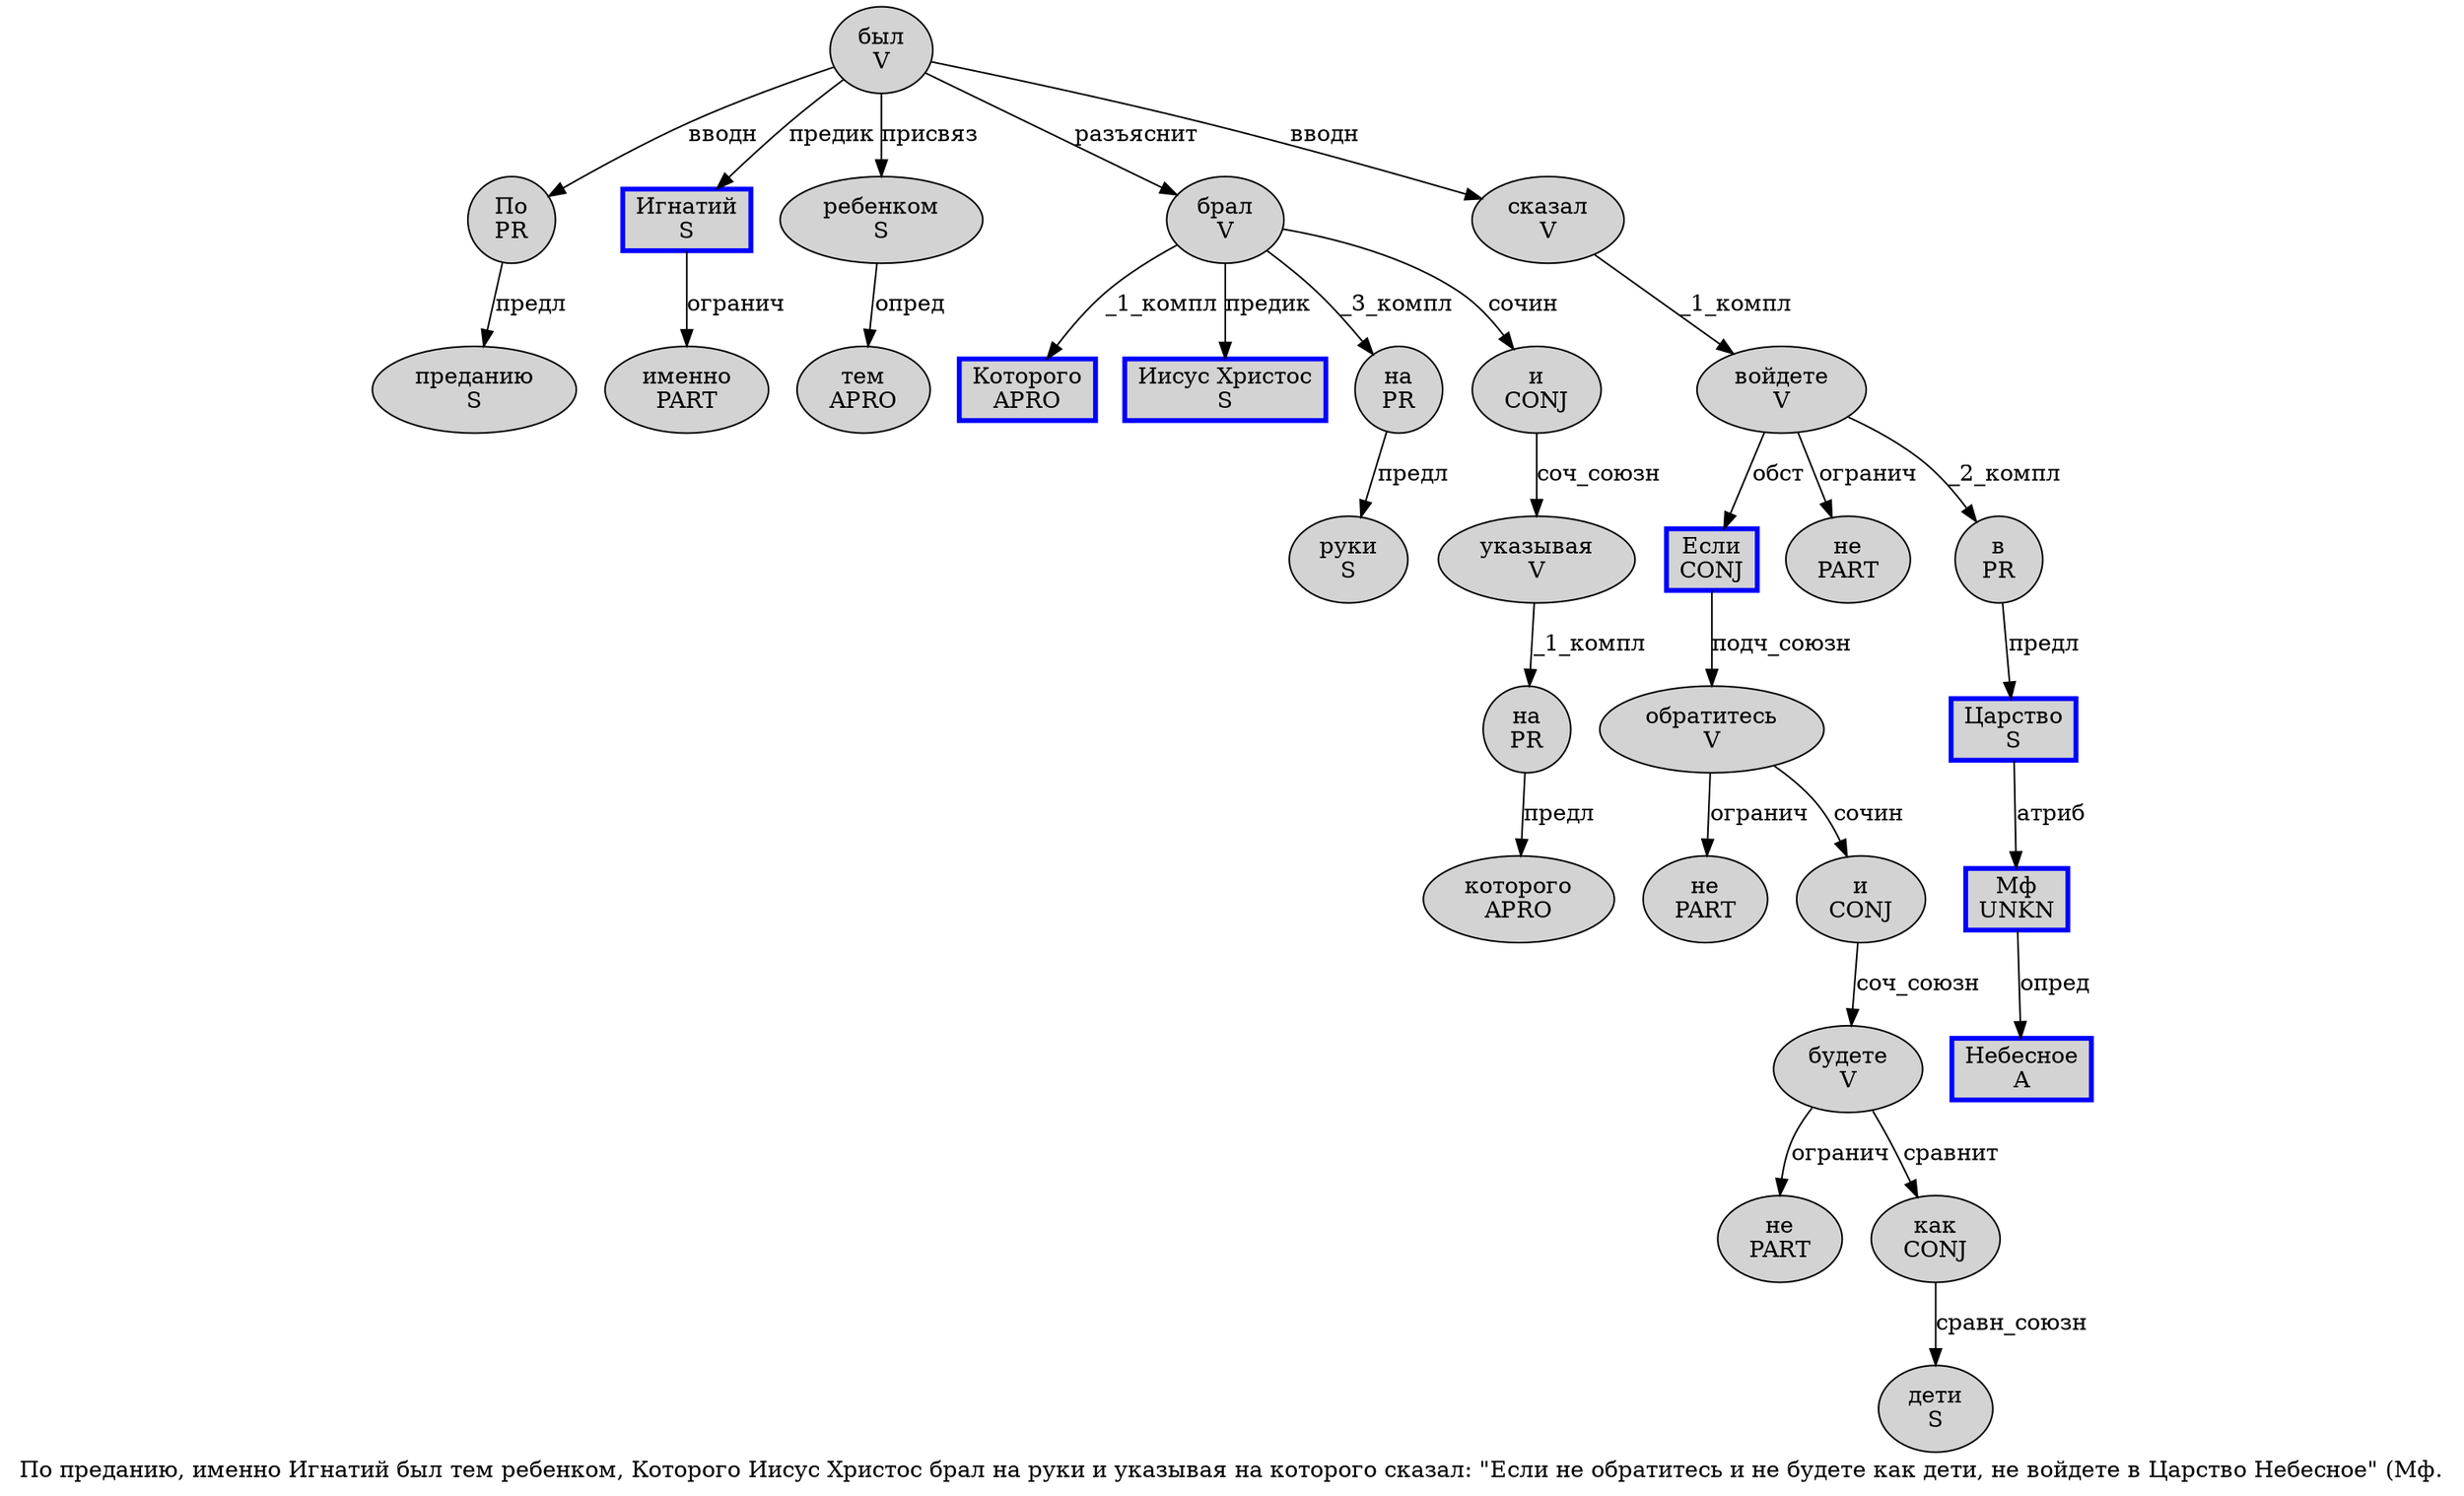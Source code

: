digraph SENTENCE_376 {
	graph [label="По преданию, именно Игнатий был тем ребенком, Которого Иисус Христос брал на руки и указывая на которого сказал: \"Если не обратитесь и не будете как дети, не войдете в Царство Небесное\" (Мф."]
	node [style=filled]
		0 [label="По
PR" color="" fillcolor=lightgray penwidth=1 shape=ellipse]
		1 [label="преданию
S" color="" fillcolor=lightgray penwidth=1 shape=ellipse]
		3 [label="именно
PART" color="" fillcolor=lightgray penwidth=1 shape=ellipse]
		4 [label="Игнатий
S" color=blue fillcolor=lightgray penwidth=3 shape=box]
		5 [label="был
V" color="" fillcolor=lightgray penwidth=1 shape=ellipse]
		6 [label="тем
APRO" color="" fillcolor=lightgray penwidth=1 shape=ellipse]
		7 [label="ребенком
S" color="" fillcolor=lightgray penwidth=1 shape=ellipse]
		9 [label="Которого
APRO" color=blue fillcolor=lightgray penwidth=3 shape=box]
		10 [label="Иисус Христос
S" color=blue fillcolor=lightgray penwidth=3 shape=box]
		11 [label="брал
V" color="" fillcolor=lightgray penwidth=1 shape=ellipse]
		12 [label="на
PR" color="" fillcolor=lightgray penwidth=1 shape=ellipse]
		13 [label="руки
S" color="" fillcolor=lightgray penwidth=1 shape=ellipse]
		14 [label="и
CONJ" color="" fillcolor=lightgray penwidth=1 shape=ellipse]
		15 [label="указывая
V" color="" fillcolor=lightgray penwidth=1 shape=ellipse]
		16 [label="на
PR" color="" fillcolor=lightgray penwidth=1 shape=ellipse]
		17 [label="которого
APRO" color="" fillcolor=lightgray penwidth=1 shape=ellipse]
		18 [label="сказал
V" color="" fillcolor=lightgray penwidth=1 shape=ellipse]
		21 [label="Если
CONJ" color=blue fillcolor=lightgray penwidth=3 shape=box]
		22 [label="не
PART" color="" fillcolor=lightgray penwidth=1 shape=ellipse]
		23 [label="обратитесь
V" color="" fillcolor=lightgray penwidth=1 shape=ellipse]
		24 [label="и
CONJ" color="" fillcolor=lightgray penwidth=1 shape=ellipse]
		25 [label="не
PART" color="" fillcolor=lightgray penwidth=1 shape=ellipse]
		26 [label="будете
V" color="" fillcolor=lightgray penwidth=1 shape=ellipse]
		27 [label="как
CONJ" color="" fillcolor=lightgray penwidth=1 shape=ellipse]
		28 [label="дети
S" color="" fillcolor=lightgray penwidth=1 shape=ellipse]
		30 [label="не
PART" color="" fillcolor=lightgray penwidth=1 shape=ellipse]
		31 [label="войдете
V" color="" fillcolor=lightgray penwidth=1 shape=ellipse]
		32 [label="в
PR" color="" fillcolor=lightgray penwidth=1 shape=ellipse]
		33 [label="Царство
S" color=blue fillcolor=lightgray penwidth=3 shape=box]
		34 [label="Небесное
A" color=blue fillcolor=lightgray penwidth=3 shape=box]
		37 [label="Мф
UNKN" color=blue fillcolor=lightgray penwidth=3 shape=box]
			23 -> 22 [label="огранич"]
			23 -> 24 [label="сочин"]
			21 -> 23 [label="подч_союзн"]
			11 -> 9 [label="_1_компл"]
			11 -> 10 [label="предик"]
			11 -> 12 [label="_3_компл"]
			11 -> 14 [label="сочин"]
			16 -> 17 [label="предл"]
			24 -> 26 [label="соч_союзн"]
			18 -> 31 [label="_1_компл"]
			7 -> 6 [label="опред"]
			26 -> 25 [label="огранич"]
			26 -> 27 [label="сравнит"]
			33 -> 37 [label="атриб"]
			5 -> 0 [label="вводн"]
			5 -> 4 [label="предик"]
			5 -> 7 [label="присвяз"]
			5 -> 11 [label="разъяснит"]
			5 -> 18 [label="вводн"]
			14 -> 15 [label="соч_союзн"]
			12 -> 13 [label="предл"]
			0 -> 1 [label="предл"]
			31 -> 21 [label="обст"]
			31 -> 30 [label="огранич"]
			31 -> 32 [label="_2_компл"]
			15 -> 16 [label="_1_компл"]
			32 -> 33 [label="предл"]
			4 -> 3 [label="огранич"]
			27 -> 28 [label="сравн_союзн"]
			37 -> 34 [label="опред"]
}